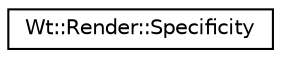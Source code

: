 digraph "Graphical Class Hierarchy"
{
 // LATEX_PDF_SIZE
  edge [fontname="Helvetica",fontsize="10",labelfontname="Helvetica",labelfontsize="10"];
  node [fontname="Helvetica",fontsize="10",shape=record];
  rankdir="LR";
  Node0 [label="Wt::Render::Specificity",height=0.2,width=0.4,color="black", fillcolor="white", style="filled",URL="$classWt_1_1Render_1_1Specificity.html",tooltip=" "];
}
